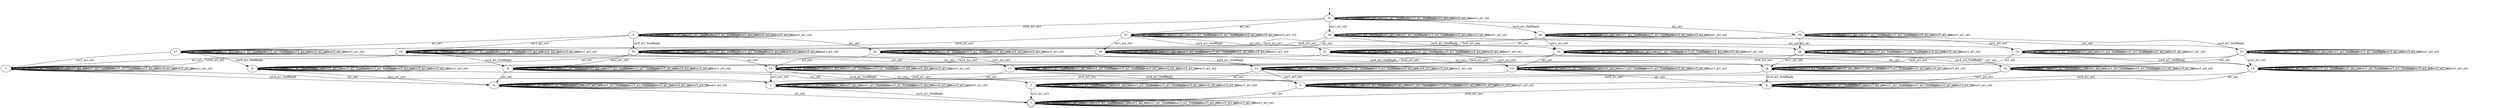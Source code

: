 digraph T2 {
0 [label="0"];
1 [label="1", shape=doublecircle];
2 [label="2"];
3 [label="3"];
4 [label="4"];
5 [label="5"];
6 [label="6"];
7 [label="7"];
8 [label="8"];
9 [label="9"];
10 [label="10"];
11 [label="11"];
12 [label="12"];
13 [label="13"];
14 [label="14"];
15 [label="15"];
16 [label="16"];
17 [label="17"];
18 [label="18"];
19 [label="19"];
20 [label="20"];
21 [label="21"];
22 [label="22"];
23 [label="23"];
24 [label="24"];
25 [label="25"];
26 [label="26"];
27 [label="27"];
28 [label="28"];
29 [label="29"];
30 [label="30"];
31 [label="31"];
0 -> 20  [label="usr4_ai1_VoidReply"];
0 -> 18  [label="usr1_ai1_re3"];
0 -> 25  [label="ai1_ce2"];
0 -> 0  [label="usr2_ai1_VoidReply"];
0 -> 17  [label="ai1_ce1"];
0 -> 0  [label="usr1_ai1_re1"];
0 -> 0  [label="usr1_ai1_VoidReply"];
0 -> 0  [label="usr3_ai1_VoidReply"];
0 -> 0  [label="usr3_ai1_re2"];
0 -> 0  [label="usr4_ni1_ne1"];
0 -> 0  [label="usr3_ai1_re1"];
0 -> 0  [label="usr1_ai1_re2"];
1 -> 1  [label="usr4_ai1_VoidReply"];
1 -> 1  [label="usr1_ai1_re3"];
1 -> 1  [label="ai1_ce2"];
1 -> 1  [label="usr2_ai1_VoidReply"];
1 -> 1  [label="ai1_ce1"];
1 -> 1  [label="usr1_ai1_re1"];
1 -> 1  [label="usr1_ai1_VoidReply"];
1 -> 1  [label="usr3_ai1_VoidReply"];
1 -> 1  [label="usr3_ai1_re2"];
1 -> 1  [label="usr4_ni1_ne1"];
1 -> 1  [label="usr3_ai1_re1"];
1 -> 1  [label="usr1_ai1_re2"];
2 -> 1  [label="usr4_ai1_VoidReply"];
2 -> 2  [label="usr1_ai1_re3"];
2 -> 2  [label="ai1_ce2"];
2 -> 2  [label="usr2_ai1_VoidReply"];
2 -> 2  [label="ai1_ce1"];
2 -> 2  [label="usr1_ai1_re1"];
2 -> 2  [label="usr1_ai1_VoidReply"];
2 -> 2  [label="usr3_ai1_VoidReply"];
2 -> 2  [label="usr3_ai1_re2"];
2 -> 2  [label="usr4_ni1_ne1"];
2 -> 2  [label="usr3_ai1_re1"];
2 -> 2  [label="usr1_ai1_re2"];
3 -> 3  [label="usr4_ai1_VoidReply"];
3 -> 1  [label="usr1_ai1_re3"];
3 -> 3  [label="ai1_ce2"];
3 -> 3  [label="usr2_ai1_VoidReply"];
3 -> 3  [label="ai1_ce1"];
3 -> 3  [label="usr1_ai1_re1"];
3 -> 3  [label="usr1_ai1_VoidReply"];
3 -> 3  [label="usr3_ai1_VoidReply"];
3 -> 3  [label="usr3_ai1_re2"];
3 -> 3  [label="usr4_ni1_ne1"];
3 -> 3  [label="usr3_ai1_re1"];
3 -> 3  [label="usr1_ai1_re2"];
4 -> 4  [label="usr4_ai1_VoidReply"];
4 -> 4  [label="usr1_ai1_re3"];
4 -> 1  [label="ai1_ce2"];
4 -> 4  [label="usr2_ai1_VoidReply"];
4 -> 4  [label="ai1_ce1"];
4 -> 4  [label="usr1_ai1_re1"];
4 -> 4  [label="usr1_ai1_VoidReply"];
4 -> 4  [label="usr3_ai1_VoidReply"];
4 -> 4  [label="usr3_ai1_re2"];
4 -> 4  [label="usr4_ni1_ne1"];
4 -> 4  [label="usr3_ai1_re1"];
4 -> 4  [label="usr1_ai1_re2"];
5 -> 5  [label="usr4_ai1_VoidReply"];
5 -> 5  [label="usr1_ai1_re3"];
5 -> 5  [label="ai1_ce2"];
5 -> 5  [label="usr2_ai1_VoidReply"];
5 -> 1  [label="ai1_ce1"];
5 -> 5  [label="usr1_ai1_re1"];
5 -> 5  [label="usr1_ai1_VoidReply"];
5 -> 5  [label="usr3_ai1_VoidReply"];
5 -> 5  [label="usr3_ai1_re2"];
5 -> 5  [label="usr4_ni1_ne1"];
5 -> 5  [label="usr3_ai1_re1"];
5 -> 5  [label="usr1_ai1_re2"];
6 -> 6  [label="usr4_ai1_VoidReply"];
6 -> 6  [label="usr1_ai1_re3"];
6 -> 6  [label="ai1_ce2"];
6 -> 6  [label="usr2_ai1_VoidReply"];
6 -> 6  [label="ai1_ce1"];
6 -> 6  [label="usr1_ai1_re1"];
6 -> 6  [label="usr1_ai1_VoidReply"];
6 -> 6  [label="usr3_ai1_VoidReply"];
6 -> 6  [label="usr3_ai1_re2"];
6 -> 1  [label="usr4_ni1_ne1"];
6 -> 6  [label="usr3_ai1_re1"];
6 -> 6  [label="usr1_ai1_re2"];
7 -> 4  [label="usr4_ai1_VoidReply"];
7 -> 7  [label="usr1_ai1_re3"];
7 -> 2  [label="ai1_ce2"];
7 -> 7  [label="usr2_ai1_VoidReply"];
7 -> 7  [label="ai1_ce1"];
7 -> 7  [label="usr1_ai1_re1"];
7 -> 7  [label="usr1_ai1_VoidReply"];
7 -> 7  [label="usr3_ai1_VoidReply"];
7 -> 7  [label="usr3_ai1_re2"];
7 -> 7  [label="usr4_ni1_ne1"];
7 -> 7  [label="usr3_ai1_re1"];
7 -> 7  [label="usr1_ai1_re2"];
8 -> 8  [label="usr4_ai1_VoidReply"];
8 -> 4  [label="usr1_ai1_re3"];
8 -> 3  [label="ai1_ce2"];
8 -> 8  [label="usr2_ai1_VoidReply"];
8 -> 8  [label="ai1_ce1"];
8 -> 8  [label="usr1_ai1_re1"];
8 -> 8  [label="usr1_ai1_VoidReply"];
8 -> 8  [label="usr3_ai1_VoidReply"];
8 -> 8  [label="usr3_ai1_re2"];
8 -> 8  [label="usr4_ni1_ne1"];
8 -> 8  [label="usr3_ai1_re1"];
8 -> 8  [label="usr1_ai1_re2"];
9 -> 9  [label="usr4_ai1_VoidReply"];
9 -> 9  [label="usr1_ai1_re3"];
9 -> 5  [label="ai1_ce2"];
9 -> 9  [label="usr2_ai1_VoidReply"];
9 -> 4  [label="ai1_ce1"];
9 -> 9  [label="usr1_ai1_re1"];
9 -> 9  [label="usr1_ai1_VoidReply"];
9 -> 9  [label="usr3_ai1_VoidReply"];
9 -> 9  [label="usr3_ai1_re2"];
9 -> 9  [label="usr4_ni1_ne1"];
9 -> 9  [label="usr3_ai1_re1"];
9 -> 9  [label="usr1_ai1_re2"];
10 -> 10  [label="usr4_ai1_VoidReply"];
10 -> 10  [label="usr1_ai1_re3"];
10 -> 6  [label="ai1_ce2"];
10 -> 10  [label="usr2_ai1_VoidReply"];
10 -> 10  [label="ai1_ce1"];
10 -> 10  [label="usr1_ai1_re1"];
10 -> 10  [label="usr1_ai1_VoidReply"];
10 -> 10  [label="usr3_ai1_VoidReply"];
10 -> 10  [label="usr3_ai1_re2"];
10 -> 4  [label="usr4_ni1_ne1"];
10 -> 10  [label="usr3_ai1_re1"];
10 -> 10  [label="usr1_ai1_re2"];
11 -> 5  [label="usr4_ai1_VoidReply"];
11 -> 11  [label="usr1_ai1_re3"];
11 -> 11  [label="ai1_ce2"];
11 -> 11  [label="usr2_ai1_VoidReply"];
11 -> 2  [label="ai1_ce1"];
11 -> 11  [label="usr1_ai1_re1"];
11 -> 11  [label="usr1_ai1_VoidReply"];
11 -> 11  [label="usr3_ai1_VoidReply"];
11 -> 11  [label="usr3_ai1_re2"];
11 -> 11  [label="usr4_ni1_ne1"];
11 -> 11  [label="usr3_ai1_re1"];
11 -> 11  [label="usr1_ai1_re2"];
12 -> 12  [label="usr4_ai1_VoidReply"];
12 -> 5  [label="usr1_ai1_re3"];
12 -> 12  [label="ai1_ce2"];
12 -> 12  [label="usr2_ai1_VoidReply"];
12 -> 3  [label="ai1_ce1"];
12 -> 12  [label="usr1_ai1_re1"];
12 -> 12  [label="usr1_ai1_VoidReply"];
12 -> 12  [label="usr3_ai1_VoidReply"];
12 -> 12  [label="usr3_ai1_re2"];
12 -> 12  [label="usr4_ni1_ne1"];
12 -> 12  [label="usr3_ai1_re1"];
12 -> 12  [label="usr1_ai1_re2"];
13 -> 13  [label="usr4_ai1_VoidReply"];
13 -> 13  [label="usr1_ai1_re3"];
13 -> 13  [label="ai1_ce2"];
13 -> 13  [label="usr2_ai1_VoidReply"];
13 -> 6  [label="ai1_ce1"];
13 -> 13  [label="usr1_ai1_re1"];
13 -> 13  [label="usr1_ai1_VoidReply"];
13 -> 13  [label="usr3_ai1_VoidReply"];
13 -> 13  [label="usr3_ai1_re2"];
13 -> 5  [label="usr4_ni1_ne1"];
13 -> 13  [label="usr3_ai1_re1"];
13 -> 13  [label="usr1_ai1_re2"];
14 -> 3  [label="usr4_ai1_VoidReply"];
14 -> 2  [label="usr1_ai1_re3"];
14 -> 14  [label="ai1_ce2"];
14 -> 14  [label="usr2_ai1_VoidReply"];
14 -> 14  [label="ai1_ce1"];
14 -> 14  [label="usr1_ai1_re1"];
14 -> 14  [label="usr1_ai1_VoidReply"];
14 -> 14  [label="usr3_ai1_VoidReply"];
14 -> 14  [label="usr3_ai1_re2"];
14 -> 14  [label="usr4_ni1_ne1"];
14 -> 14  [label="usr3_ai1_re1"];
14 -> 14  [label="usr1_ai1_re2"];
15 -> 15  [label="usr4_ai1_VoidReply"];
15 -> 6  [label="usr1_ai1_re3"];
15 -> 15  [label="ai1_ce2"];
15 -> 15  [label="usr2_ai1_VoidReply"];
15 -> 15  [label="ai1_ce1"];
15 -> 15  [label="usr1_ai1_re1"];
15 -> 15  [label="usr1_ai1_VoidReply"];
15 -> 15  [label="usr3_ai1_VoidReply"];
15 -> 15  [label="usr3_ai1_re2"];
15 -> 3  [label="usr4_ni1_ne1"];
15 -> 15  [label="usr3_ai1_re1"];
15 -> 15  [label="usr1_ai1_re2"];
16 -> 6  [label="usr4_ai1_VoidReply"];
16 -> 16  [label="usr1_ai1_re3"];
16 -> 16  [label="ai1_ce2"];
16 -> 16  [label="usr2_ai1_VoidReply"];
16 -> 16  [label="ai1_ce1"];
16 -> 16  [label="usr1_ai1_re1"];
16 -> 16  [label="usr1_ai1_VoidReply"];
16 -> 16  [label="usr3_ai1_VoidReply"];
16 -> 16  [label="usr3_ai1_re2"];
16 -> 2  [label="usr4_ni1_ne1"];
16 -> 16  [label="usr3_ai1_re1"];
16 -> 16  [label="usr1_ai1_re2"];
17 -> 8  [label="usr4_ai1_VoidReply"];
17 -> 7  [label="usr1_ai1_re3"];
17 -> 14  [label="ai1_ce2"];
17 -> 17  [label="usr2_ai1_VoidReply"];
17 -> 17  [label="ai1_ce1"];
17 -> 17  [label="usr1_ai1_re1"];
17 -> 17  [label="usr1_ai1_VoidReply"];
17 -> 17  [label="usr3_ai1_VoidReply"];
17 -> 17  [label="usr3_ai1_re2"];
17 -> 17  [label="usr4_ni1_ne1"];
17 -> 17  [label="usr3_ai1_re1"];
17 -> 17  [label="usr1_ai1_re2"];
18 -> 9  [label="usr4_ai1_VoidReply"];
18 -> 18  [label="usr1_ai1_re3"];
18 -> 11  [label="ai1_ce2"];
18 -> 18  [label="usr2_ai1_VoidReply"];
18 -> 7  [label="ai1_ce1"];
18 -> 18  [label="usr1_ai1_re1"];
18 -> 18  [label="usr1_ai1_VoidReply"];
18 -> 18  [label="usr3_ai1_VoidReply"];
18 -> 18  [label="usr3_ai1_re2"];
18 -> 18  [label="usr4_ni1_ne1"];
18 -> 18  [label="usr3_ai1_re1"];
18 -> 18  [label="usr1_ai1_re2"];
19 -> 10  [label="usr4_ai1_VoidReply"];
19 -> 19  [label="usr1_ai1_re3"];
19 -> 16  [label="ai1_ce2"];
19 -> 19  [label="usr2_ai1_VoidReply"];
19 -> 19  [label="ai1_ce1"];
19 -> 19  [label="usr1_ai1_re1"];
19 -> 19  [label="usr1_ai1_VoidReply"];
19 -> 19  [label="usr3_ai1_VoidReply"];
19 -> 19  [label="usr3_ai1_re2"];
19 -> 7  [label="usr4_ni1_ne1"];
19 -> 19  [label="usr3_ai1_re1"];
19 -> 19  [label="usr1_ai1_re2"];
20 -> 20  [label="usr4_ai1_VoidReply"];
20 -> 9  [label="usr1_ai1_re3"];
20 -> 12  [label="ai1_ce2"];
20 -> 20  [label="usr2_ai1_VoidReply"];
20 -> 8  [label="ai1_ce1"];
20 -> 20  [label="usr1_ai1_re1"];
20 -> 20  [label="usr1_ai1_VoidReply"];
20 -> 20  [label="usr3_ai1_VoidReply"];
20 -> 20  [label="usr3_ai1_re2"];
20 -> 20  [label="usr4_ni1_ne1"];
20 -> 20  [label="usr3_ai1_re1"];
20 -> 20  [label="usr1_ai1_re2"];
21 -> 21  [label="usr4_ai1_VoidReply"];
21 -> 10  [label="usr1_ai1_re3"];
21 -> 15  [label="ai1_ce2"];
21 -> 21  [label="usr2_ai1_VoidReply"];
21 -> 21  [label="ai1_ce1"];
21 -> 21  [label="usr1_ai1_re1"];
21 -> 21  [label="usr1_ai1_VoidReply"];
21 -> 21  [label="usr3_ai1_VoidReply"];
21 -> 21  [label="usr3_ai1_re2"];
21 -> 8  [label="usr4_ni1_ne1"];
21 -> 21  [label="usr3_ai1_re1"];
21 -> 21  [label="usr1_ai1_re2"];
22 -> 13  [label="usr4_ai1_VoidReply"];
22 -> 22  [label="usr1_ai1_re3"];
22 -> 22  [label="ai1_ce2"];
22 -> 22  [label="usr2_ai1_VoidReply"];
22 -> 16  [label="ai1_ce1"];
22 -> 22  [label="usr1_ai1_re1"];
22 -> 22  [label="usr1_ai1_VoidReply"];
22 -> 22  [label="usr3_ai1_VoidReply"];
22 -> 22  [label="usr3_ai1_re2"];
22 -> 11  [label="usr4_ni1_ne1"];
22 -> 22  [label="usr3_ai1_re1"];
22 -> 22  [label="usr1_ai1_re2"];
23 -> 23  [label="usr4_ai1_VoidReply"];
23 -> 13  [label="usr1_ai1_re3"];
23 -> 23  [label="ai1_ce2"];
23 -> 23  [label="usr2_ai1_VoidReply"];
23 -> 15  [label="ai1_ce1"];
23 -> 23  [label="usr1_ai1_re1"];
23 -> 23  [label="usr1_ai1_VoidReply"];
23 -> 23  [label="usr3_ai1_VoidReply"];
23 -> 23  [label="usr3_ai1_re2"];
23 -> 12  [label="usr4_ni1_ne1"];
23 -> 23  [label="usr3_ai1_re1"];
23 -> 23  [label="usr1_ai1_re2"];
24 -> 24  [label="usr4_ai1_VoidReply"];
24 -> 24  [label="usr1_ai1_re3"];
24 -> 13  [label="ai1_ce2"];
24 -> 24  [label="usr2_ai1_VoidReply"];
24 -> 10  [label="ai1_ce1"];
24 -> 24  [label="usr1_ai1_re1"];
24 -> 24  [label="usr1_ai1_VoidReply"];
24 -> 24  [label="usr3_ai1_VoidReply"];
24 -> 24  [label="usr3_ai1_re2"];
24 -> 9  [label="usr4_ni1_ne1"];
24 -> 24  [label="usr3_ai1_re1"];
24 -> 24  [label="usr1_ai1_re2"];
25 -> 12  [label="usr4_ai1_VoidReply"];
25 -> 11  [label="usr1_ai1_re3"];
25 -> 25  [label="ai1_ce2"];
25 -> 25  [label="usr2_ai1_VoidReply"];
25 -> 14  [label="ai1_ce1"];
25 -> 25  [label="usr1_ai1_re1"];
25 -> 25  [label="usr1_ai1_VoidReply"];
25 -> 25  [label="usr3_ai1_VoidReply"];
25 -> 25  [label="usr3_ai1_re2"];
25 -> 25  [label="usr4_ni1_ne1"];
25 -> 25  [label="usr3_ai1_re1"];
25 -> 25  [label="usr1_ai1_re2"];
26 -> 15  [label="usr4_ai1_VoidReply"];
26 -> 16  [label="usr1_ai1_re3"];
26 -> 26  [label="ai1_ce2"];
26 -> 26  [label="usr2_ai1_VoidReply"];
26 -> 26  [label="ai1_ce1"];
26 -> 26  [label="usr1_ai1_re1"];
26 -> 26  [label="usr1_ai1_VoidReply"];
26 -> 26  [label="usr3_ai1_VoidReply"];
26 -> 26  [label="usr3_ai1_re2"];
26 -> 14  [label="usr4_ni1_ne1"];
26 -> 26  [label="usr3_ai1_re1"];
26 -> 26  [label="usr1_ai1_re2"];
27 -> 21  [label="usr4_ai1_VoidReply"];
27 -> 19  [label="usr1_ai1_re3"];
27 -> 26  [label="ai1_ce2"];
27 -> 27  [label="usr2_ai1_VoidReply"];
27 -> 27  [label="ai1_ce1"];
27 -> 27  [label="usr1_ai1_re1"];
27 -> 27  [label="usr1_ai1_VoidReply"];
27 -> 27  [label="usr3_ai1_VoidReply"];
27 -> 27  [label="usr3_ai1_re2"];
27 -> 17  [label="usr4_ni1_ne1"];
27 -> 27  [label="usr3_ai1_re1"];
27 -> 27  [label="usr1_ai1_re2"];
28 -> 24  [label="usr4_ai1_VoidReply"];
28 -> 28  [label="usr1_ai1_re3"];
28 -> 22  [label="ai1_ce2"];
28 -> 28  [label="usr2_ai1_VoidReply"];
28 -> 19  [label="ai1_ce1"];
28 -> 28  [label="usr1_ai1_re1"];
28 -> 28  [label="usr1_ai1_VoidReply"];
28 -> 28  [label="usr3_ai1_VoidReply"];
28 -> 28  [label="usr3_ai1_re2"];
28 -> 18  [label="usr4_ni1_ne1"];
28 -> 28  [label="usr3_ai1_re1"];
28 -> 28  [label="usr1_ai1_re2"];
29 -> 29  [label="usr4_ai1_VoidReply"];
29 -> 24  [label="usr1_ai1_re3"];
29 -> 23  [label="ai1_ce2"];
29 -> 29  [label="usr2_ai1_VoidReply"];
29 -> 21  [label="ai1_ce1"];
29 -> 29  [label="usr1_ai1_re1"];
29 -> 29  [label="usr1_ai1_VoidReply"];
29 -> 29  [label="usr3_ai1_VoidReply"];
29 -> 29  [label="usr3_ai1_re2"];
29 -> 20  [label="usr4_ni1_ne1"];
29 -> 29  [label="usr3_ai1_re1"];
29 -> 29  [label="usr1_ai1_re2"];
30 -> 23  [label="usr4_ai1_VoidReply"];
30 -> 22  [label="usr1_ai1_re3"];
30 -> 30  [label="ai1_ce2"];
30 -> 30  [label="usr2_ai1_VoidReply"];
30 -> 26  [label="ai1_ce1"];
30 -> 30  [label="usr1_ai1_re1"];
30 -> 30  [label="usr1_ai1_VoidReply"];
30 -> 30  [label="usr3_ai1_VoidReply"];
30 -> 30  [label="usr3_ai1_re2"];
30 -> 25  [label="usr4_ni1_ne1"];
30 -> 30  [label="usr3_ai1_re1"];
30 -> 30  [label="usr1_ai1_re2"];
31 -> 29  [label="usr4_ai1_VoidReply"];
31 -> 28  [label="usr1_ai1_re3"];
31 -> 30  [label="ai1_ce2"];
31 -> 31  [label="usr2_ai1_VoidReply"];
31 -> 27  [label="ai1_ce1"];
31 -> 31  [label="usr1_ai1_re1"];
31 -> 31  [label="usr1_ai1_VoidReply"];
31 -> 31  [label="usr3_ai1_VoidReply"];
31 -> 31  [label="usr3_ai1_re2"];
31 -> 0  [label="usr4_ni1_ne1"];
31 -> 31  [label="usr3_ai1_re1"];
31 -> 31  [label="usr1_ai1_re2"];
__start0 [label="", shape=none];
__start0 -> 31  [label=""];
}
